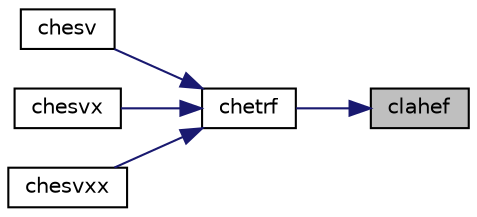 digraph "clahef"
{
 // LATEX_PDF_SIZE
  edge [fontname="Helvetica",fontsize="10",labelfontname="Helvetica",labelfontsize="10"];
  node [fontname="Helvetica",fontsize="10",shape=record];
  rankdir="RL";
  Node1 [label="clahef",height=0.2,width=0.4,color="black", fillcolor="grey75", style="filled", fontcolor="black",tooltip="CLAHEF computes a partial factorization of a complex Hermitian indefinite matrix using the Bunch-Kauf..."];
  Node1 -> Node2 [dir="back",color="midnightblue",fontsize="10",style="solid",fontname="Helvetica"];
  Node2 [label="chetrf",height=0.2,width=0.4,color="black", fillcolor="white", style="filled",URL="$chetrf_8f.html#a081dd1908e46d064c2bf0a1f6b664b86",tooltip="CHETRF"];
  Node2 -> Node3 [dir="back",color="midnightblue",fontsize="10",style="solid",fontname="Helvetica"];
  Node3 [label="chesv",height=0.2,width=0.4,color="black", fillcolor="white", style="filled",URL="$chesv_8f.html#af8cd44fa8c6239031e5a6a1c3694a75b",tooltip="CHESV computes the solution to system of linear equations A * X = B for HE matrices"];
  Node2 -> Node4 [dir="back",color="midnightblue",fontsize="10",style="solid",fontname="Helvetica"];
  Node4 [label="chesvx",height=0.2,width=0.4,color="black", fillcolor="white", style="filled",URL="$chesvx_8f.html#ac0259fd948caa122aa7bcad0d78ed300",tooltip="CHESVX computes the solution to system of linear equations A * X = B for HE matrices"];
  Node2 -> Node5 [dir="back",color="midnightblue",fontsize="10",style="solid",fontname="Helvetica"];
  Node5 [label="chesvxx",height=0.2,width=0.4,color="black", fillcolor="white", style="filled",URL="$chesvxx_8f.html#a362015bddbaafb0fe959ee14a9b9785b",tooltip="CHESVXX computes the solution to system of linear equations A * X = B for HE matrices"];
}
